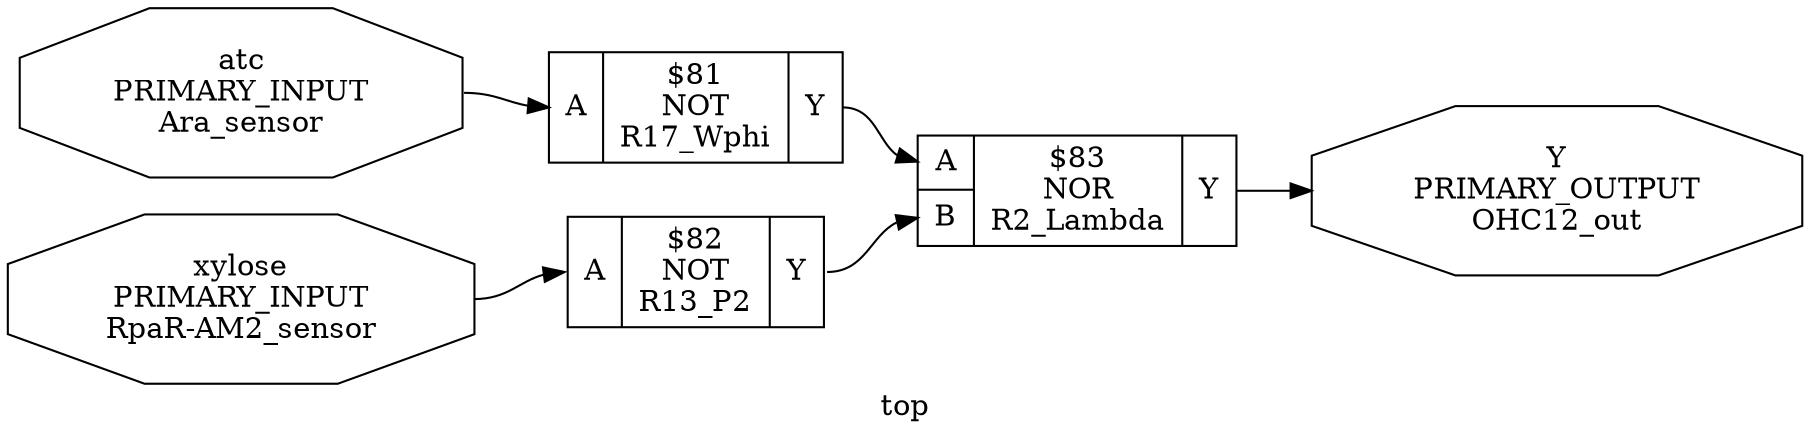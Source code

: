 digraph "top" {
label="top";
rankdir="LR";
remincross=true;
n3 [ shape=octagon, label="Y\nPRIMARY_OUTPUT\nOHC12_out", fontcolor="black" ];
n4 [ shape=octagon, label="atc\nPRIMARY_INPUT\nAra_sensor", fontcolor="black" ];
n5 [ shape=octagon, label="xylose\nPRIMARY_INPUT\nRpaR-AM2_sensor", fontcolor="black" ];
c7 [ shape=record, label="{{<p6> A}|$81\nNOT\nR17_Wphi|{<p3> Y}}",  ];
c8 [ shape=record, label="{{<p6> A}|$82\nNOT\nR13_P2|{<p3> Y}}",  ];
c10 [ shape=record, label="{{<p6> A|<p9> B}|$83\nNOR\nR2_Lambda|{<p3> Y}}",  ];
c7:p3:e -> c10:p6:w [color="black", fontcolor="black", label=""];
c8:p3:e -> c10:p9:w [color="black", fontcolor="black", label=""];
c10:p3:e -> n3:w [color="black", fontcolor="black", label=""];
n4:e -> c7:p6:w [color="black", fontcolor="black", label=""];
n5:e -> c8:p6:w [color="black", fontcolor="black", label=""];
}

